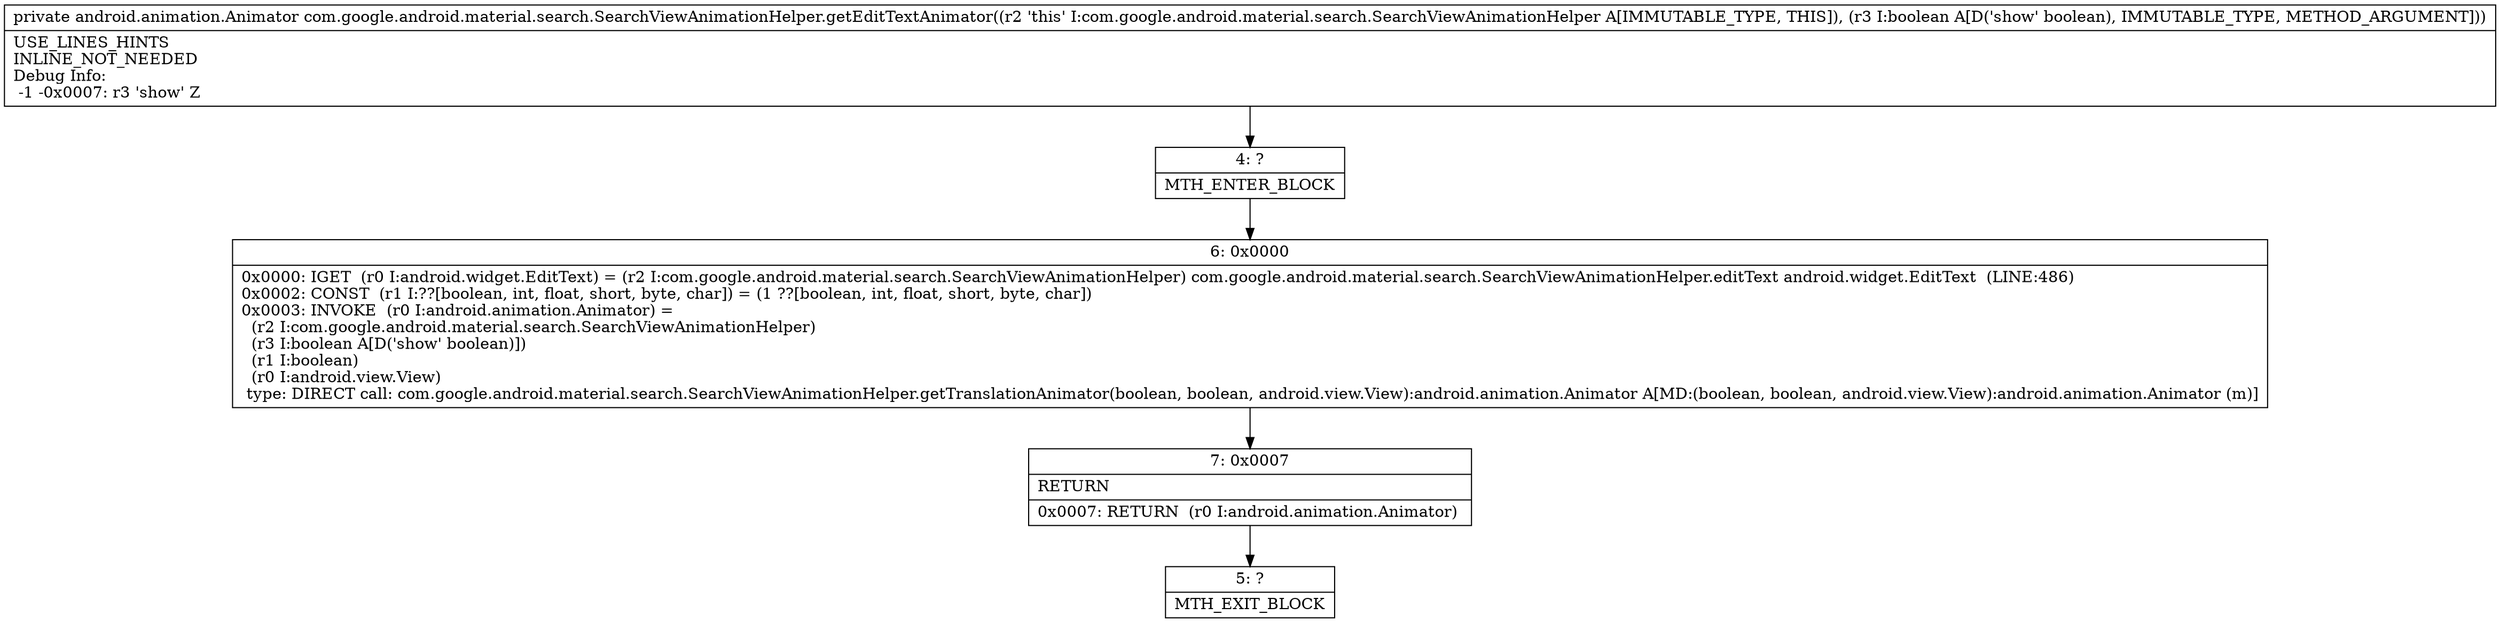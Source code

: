 digraph "CFG forcom.google.android.material.search.SearchViewAnimationHelper.getEditTextAnimator(Z)Landroid\/animation\/Animator;" {
Node_4 [shape=record,label="{4\:\ ?|MTH_ENTER_BLOCK\l}"];
Node_6 [shape=record,label="{6\:\ 0x0000|0x0000: IGET  (r0 I:android.widget.EditText) = (r2 I:com.google.android.material.search.SearchViewAnimationHelper) com.google.android.material.search.SearchViewAnimationHelper.editText android.widget.EditText  (LINE:486)\l0x0002: CONST  (r1 I:??[boolean, int, float, short, byte, char]) = (1 ??[boolean, int, float, short, byte, char]) \l0x0003: INVOKE  (r0 I:android.animation.Animator) = \l  (r2 I:com.google.android.material.search.SearchViewAnimationHelper)\l  (r3 I:boolean A[D('show' boolean)])\l  (r1 I:boolean)\l  (r0 I:android.view.View)\l type: DIRECT call: com.google.android.material.search.SearchViewAnimationHelper.getTranslationAnimator(boolean, boolean, android.view.View):android.animation.Animator A[MD:(boolean, boolean, android.view.View):android.animation.Animator (m)]\l}"];
Node_7 [shape=record,label="{7\:\ 0x0007|RETURN\l|0x0007: RETURN  (r0 I:android.animation.Animator) \l}"];
Node_5 [shape=record,label="{5\:\ ?|MTH_EXIT_BLOCK\l}"];
MethodNode[shape=record,label="{private android.animation.Animator com.google.android.material.search.SearchViewAnimationHelper.getEditTextAnimator((r2 'this' I:com.google.android.material.search.SearchViewAnimationHelper A[IMMUTABLE_TYPE, THIS]), (r3 I:boolean A[D('show' boolean), IMMUTABLE_TYPE, METHOD_ARGUMENT]))  | USE_LINES_HINTS\lINLINE_NOT_NEEDED\lDebug Info:\l  \-1 \-0x0007: r3 'show' Z\l}"];
MethodNode -> Node_4;Node_4 -> Node_6;
Node_6 -> Node_7;
Node_7 -> Node_5;
}

